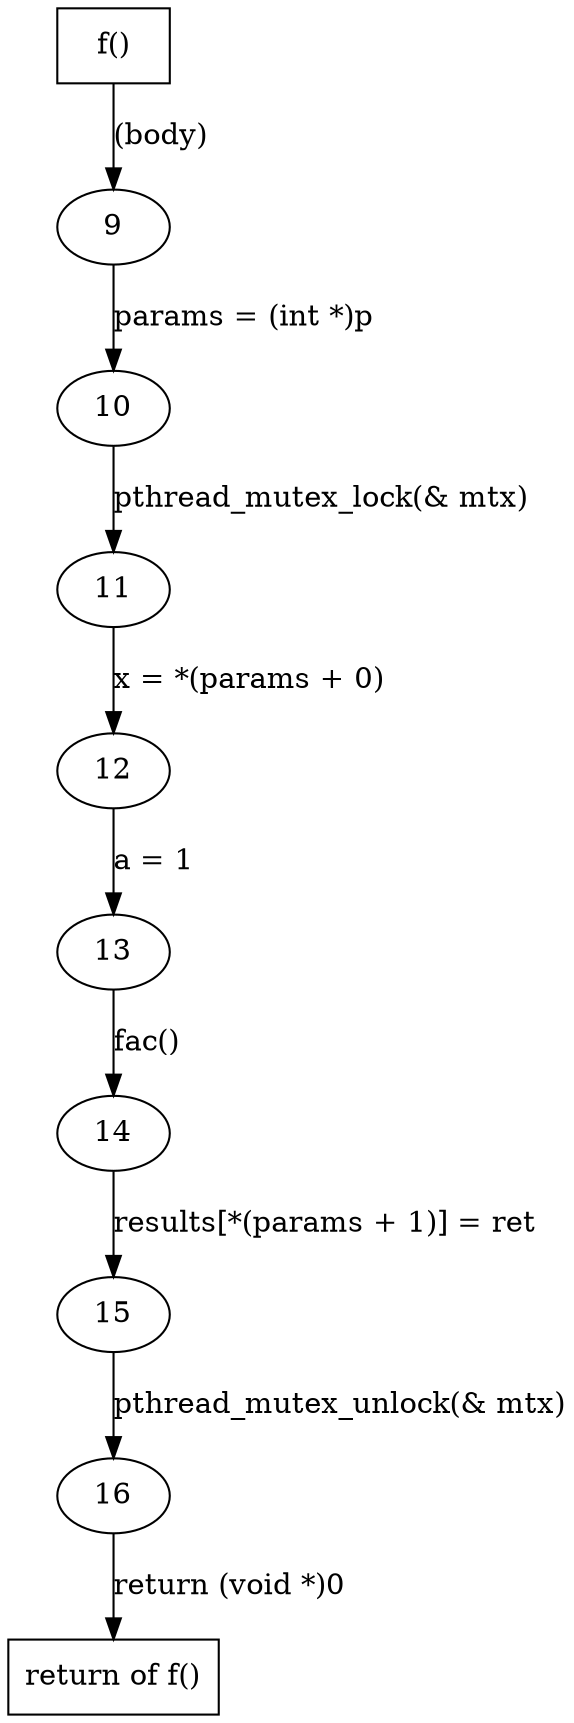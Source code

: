 digraph cfg {
	16 -> ret529 [label = "return (void *)0
"] ;
	15 -> 16 [label = "pthread_mutex_unlock(&amp; mtx)
"] ;
	14 -> 15 [label = "results[*(params + 1)] = ret
"] ;
	13 -> 14 [label = "fac()
"] ;
	12 -> 13 [label = "a = 1
"] ;
	11 -> 12 [label = "x = *(params + 0)
"] ;
	10 -> 11 [label = "pthread_mutex_lock(&amp; mtx)
"] ;
	9 -> 10 [label = "params = (int *)p
"] ;
	fun529 -> 9 [label = "(body)
"] ;
	16 [id="16",URL="javascript:show_info('\N');",fillcolor=white,style=filled,];
	ret529 [id="ret529",URL="javascript:show_info('\N');",fillcolor=white,style=filled,label ="return of f()",shape=box];
	9 [id="9",URL="javascript:show_info('\N');",fillcolor=white,style=filled,];
	10 [id="10",URL="javascript:show_info('\N');",fillcolor=white,style=filled,];
	11 [id="11",URL="javascript:show_info('\N');",fillcolor=white,style=filled,];
	12 [id="12",URL="javascript:show_info('\N');",fillcolor=white,style=filled,];
	13 [id="13",URL="javascript:show_info('\N');",fillcolor=white,style=filled,];
	14 [id="14",URL="javascript:show_info('\N');",fillcolor=white,style=filled,];
	fun529 [id="fun529",URL="javascript:show_info('\N');",fillcolor=white,style=filled,label ="f()",shape=box];
	15 [id="15",URL="javascript:show_info('\N');",fillcolor=white,style=filled,];
}
